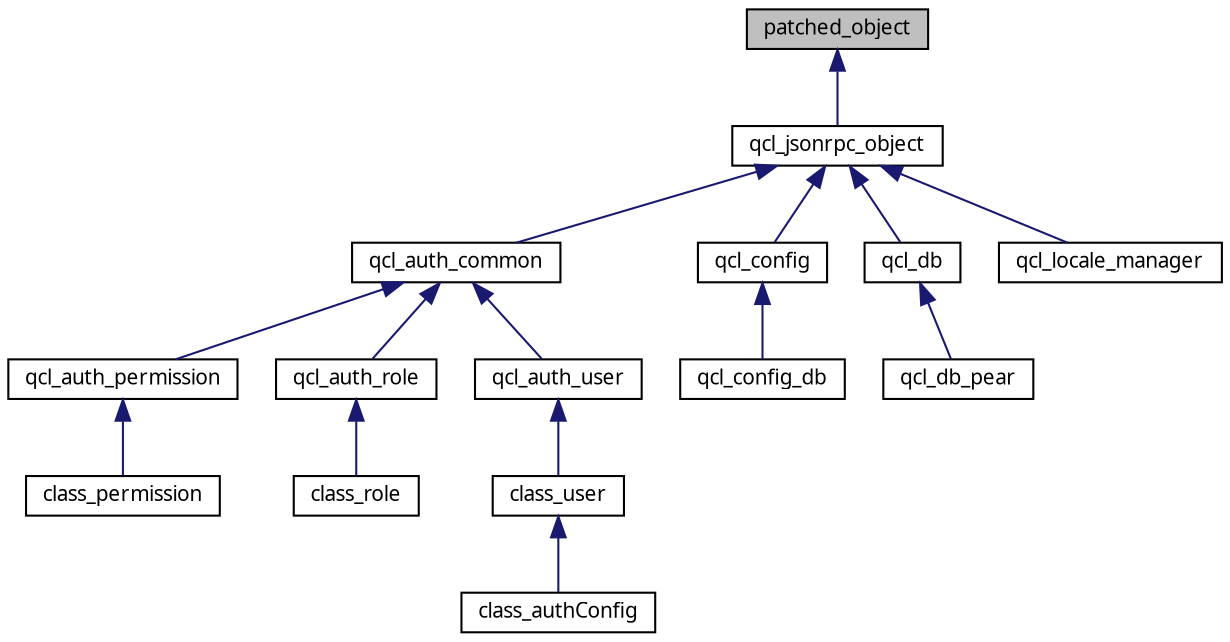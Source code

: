 digraph G
{
  edge [fontname="FreeSans.ttf",fontsize=10,labelfontname="FreeSans.ttf",labelfontsize=10];
  node [fontname="FreeSans.ttf",fontsize=10,shape=record];
  Node1 [label="patched_object",height=0.2,width=0.4,color="black", fillcolor="grey75", style="filled" fontcolor="black"];
  Node1 -> Node2 [dir=back,color="midnightblue",fontsize=10,style="solid",fontname="FreeSans.ttf"];
  Node2 [label="qcl_jsonrpc_object",height=0.2,width=0.4,color="black", fillcolor="white", style="filled",URL="$classqcl__jsonrpc__object.html"];
  Node2 -> Node3 [dir=back,color="midnightblue",fontsize=10,style="solid",fontname="FreeSans.ttf"];
  Node3 [label="qcl_auth_common",height=0.2,width=0.4,color="black", fillcolor="white", style="filled",URL="$classqcl__auth__common.html"];
  Node3 -> Node4 [dir=back,color="midnightblue",fontsize=10,style="solid",fontname="FreeSans.ttf"];
  Node4 [label="qcl_auth_permission",height=0.2,width=0.4,color="black", fillcolor="white", style="filled",URL="$classqcl__auth__permission.html"];
  Node4 -> Node5 [dir=back,color="midnightblue",fontsize=10,style="solid",fontname="FreeSans.ttf"];
  Node5 [label="class_permission",height=0.2,width=0.4,color="black", fillcolor="white", style="filled",URL="$classclass__permission.html"];
  Node3 -> Node6 [dir=back,color="midnightblue",fontsize=10,style="solid",fontname="FreeSans.ttf"];
  Node6 [label="qcl_auth_role",height=0.2,width=0.4,color="black", fillcolor="white", style="filled",URL="$classqcl__auth__role.html"];
  Node6 -> Node7 [dir=back,color="midnightblue",fontsize=10,style="solid",fontname="FreeSans.ttf"];
  Node7 [label="class_role",height=0.2,width=0.4,color="black", fillcolor="white", style="filled",URL="$classclass__role.html"];
  Node3 -> Node8 [dir=back,color="midnightblue",fontsize=10,style="solid",fontname="FreeSans.ttf"];
  Node8 [label="qcl_auth_user",height=0.2,width=0.4,color="black", fillcolor="white", style="filled",URL="$classqcl__auth__user.html"];
  Node8 -> Node9 [dir=back,color="midnightblue",fontsize=10,style="solid",fontname="FreeSans.ttf"];
  Node9 [label="class_user",height=0.2,width=0.4,color="black", fillcolor="white", style="filled",URL="$classclass__user.html"];
  Node9 -> Node10 [dir=back,color="midnightblue",fontsize=10,style="solid",fontname="FreeSans.ttf"];
  Node10 [label="class_authConfig",height=0.2,width=0.4,color="black", fillcolor="white", style="filled",URL="$classclass__auth_config.html"];
  Node2 -> Node11 [dir=back,color="midnightblue",fontsize=10,style="solid",fontname="FreeSans.ttf"];
  Node11 [label="qcl_config",height=0.2,width=0.4,color="black", fillcolor="white", style="filled",URL="$classqcl__config.html"];
  Node11 -> Node12 [dir=back,color="midnightblue",fontsize=10,style="solid",fontname="FreeSans.ttf"];
  Node12 [label="qcl_config_db",height=0.2,width=0.4,color="black", fillcolor="white", style="filled",URL="$classqcl__config__db.html"];
  Node2 -> Node13 [dir=back,color="midnightblue",fontsize=10,style="solid",fontname="FreeSans.ttf"];
  Node13 [label="qcl_db",height=0.2,width=0.4,color="black", fillcolor="white", style="filled",URL="$classqcl__db.html"];
  Node13 -> Node14 [dir=back,color="midnightblue",fontsize=10,style="solid",fontname="FreeSans.ttf"];
  Node14 [label="qcl_db_pear",height=0.2,width=0.4,color="black", fillcolor="white", style="filled",URL="$classqcl__db__pear.html"];
  Node2 -> Node15 [dir=back,color="midnightblue",fontsize=10,style="solid",fontname="FreeSans.ttf"];
  Node15 [label="qcl_locale_manager",height=0.2,width=0.4,color="black", fillcolor="white", style="filled",URL="$classqcl__locale__manager.html"];
}
